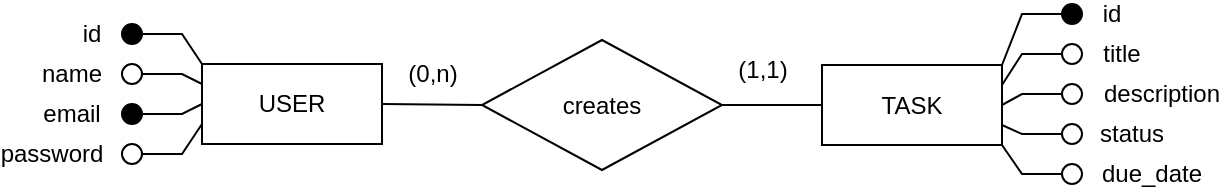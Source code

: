 <mxfile version="21.6.6" type="device">
  <diagram name="Página-1" id="uZqyLuNgUWcnKRMAswYW">
    <mxGraphModel dx="610" dy="323" grid="1" gridSize="10" guides="0" tooltips="1" connect="1" arrows="1" fold="1" page="1" pageScale="1" pageWidth="1169" pageHeight="827" math="0" shadow="0">
      <root>
        <mxCell id="0" />
        <mxCell id="1" parent="0" />
        <mxCell id="WjPivM-MF-RfwWPOU_eW-1" value="USER" style="rounded=0;whiteSpace=wrap;html=1;" vertex="1" parent="1">
          <mxGeometry x="320" y="340" width="90" height="40" as="geometry" />
        </mxCell>
        <mxCell id="WjPivM-MF-RfwWPOU_eW-2" value="creates" style="shape=rhombus;perimeter=rhombusPerimeter;whiteSpace=wrap;html=1;align=center;fillColor=none;gradientColor=none;" vertex="1" parent="1">
          <mxGeometry x="460" y="328" width="120" height="65" as="geometry" />
        </mxCell>
        <mxCell id="WjPivM-MF-RfwWPOU_eW-5" value="" style="endArrow=none;html=1;rounded=0;entryX=0;entryY=0.5;entryDx=0;entryDy=0;" edge="1" parent="1" target="WjPivM-MF-RfwWPOU_eW-2">
          <mxGeometry relative="1" as="geometry">
            <mxPoint x="410" y="360" as="sourcePoint" />
            <mxPoint x="570" y="360" as="targetPoint" />
          </mxGeometry>
        </mxCell>
        <mxCell id="WjPivM-MF-RfwWPOU_eW-6" value="" style="endArrow=none;html=1;rounded=0;entryX=0;entryY=0.5;entryDx=0;entryDy=0;exitX=1;exitY=0.5;exitDx=0;exitDy=0;" edge="1" parent="1" source="WjPivM-MF-RfwWPOU_eW-2" target="WjPivM-MF-RfwWPOU_eW-7">
          <mxGeometry relative="1" as="geometry">
            <mxPoint x="610" y="360" as="sourcePoint" />
            <mxPoint x="640" y="360.5" as="targetPoint" />
          </mxGeometry>
        </mxCell>
        <mxCell id="WjPivM-MF-RfwWPOU_eW-7" value="TASK" style="rounded=0;whiteSpace=wrap;html=1;gradientColor=none;fillColor=none;" vertex="1" parent="1">
          <mxGeometry x="630" y="340.5" width="90" height="40" as="geometry" />
        </mxCell>
        <mxCell id="WjPivM-MF-RfwWPOU_eW-14" value="" style="ellipse;whiteSpace=wrap;html=1;aspect=fixed;" vertex="1" parent="1">
          <mxGeometry x="750" y="390" width="10" height="10" as="geometry" />
        </mxCell>
        <mxCell id="WjPivM-MF-RfwWPOU_eW-16" value="" style="ellipse;whiteSpace=wrap;html=1;aspect=fixed;" vertex="1" parent="1">
          <mxGeometry x="750" y="370" width="10" height="10" as="geometry" />
        </mxCell>
        <mxCell id="WjPivM-MF-RfwWPOU_eW-21" value="" style="ellipse;whiteSpace=wrap;html=1;aspect=fixed;" vertex="1" parent="1">
          <mxGeometry x="750" y="350" width="10" height="10" as="geometry" />
        </mxCell>
        <mxCell id="WjPivM-MF-RfwWPOU_eW-22" value="" style="ellipse;whiteSpace=wrap;html=1;aspect=fixed;" vertex="1" parent="1">
          <mxGeometry x="750" y="330" width="10" height="10" as="geometry" />
        </mxCell>
        <mxCell id="WjPivM-MF-RfwWPOU_eW-23" value="" style="ellipse;whiteSpace=wrap;html=1;aspect=fixed;fillColor=#000000;" vertex="1" parent="1">
          <mxGeometry x="750" y="310" width="10" height="10" as="geometry" />
        </mxCell>
        <mxCell id="WjPivM-MF-RfwWPOU_eW-25" value="" style="ellipse;whiteSpace=wrap;html=1;aspect=fixed;" vertex="1" parent="1">
          <mxGeometry x="280" y="380" width="10" height="10" as="geometry" />
        </mxCell>
        <mxCell id="WjPivM-MF-RfwWPOU_eW-26" value="" style="ellipse;whiteSpace=wrap;html=1;aspect=fixed;strokeColor=#000000;fillStyle=solid;fillColor=#000000;" vertex="1" parent="1">
          <mxGeometry x="280" y="360" width="10" height="10" as="geometry" />
        </mxCell>
        <mxCell id="WjPivM-MF-RfwWPOU_eW-27" value="" style="ellipse;whiteSpace=wrap;html=1;aspect=fixed;" vertex="1" parent="1">
          <mxGeometry x="280" y="340" width="10" height="10" as="geometry" />
        </mxCell>
        <mxCell id="WjPivM-MF-RfwWPOU_eW-28" value="" style="ellipse;whiteSpace=wrap;html=1;aspect=fixed;fillColor=#000000;" vertex="1" parent="1">
          <mxGeometry x="280" y="320" width="10" height="10" as="geometry" />
        </mxCell>
        <mxCell id="WjPivM-MF-RfwWPOU_eW-30" value="" style="endArrow=none;html=1;rounded=0;exitX=1;exitY=0;exitDx=0;exitDy=0;entryX=0;entryY=0.5;entryDx=0;entryDy=0;" edge="1" parent="1" source="WjPivM-MF-RfwWPOU_eW-7" target="WjPivM-MF-RfwWPOU_eW-23">
          <mxGeometry width="50" height="50" relative="1" as="geometry">
            <mxPoint x="710" y="330" as="sourcePoint" />
            <mxPoint x="740" y="310" as="targetPoint" />
            <Array as="points">
              <mxPoint x="730" y="315" />
            </Array>
          </mxGeometry>
        </mxCell>
        <mxCell id="WjPivM-MF-RfwWPOU_eW-32" value="" style="endArrow=none;html=1;rounded=0;exitX=1;exitY=0.25;exitDx=0;exitDy=0;entryX=0;entryY=0.5;entryDx=0;entryDy=0;" edge="1" parent="1" source="WjPivM-MF-RfwWPOU_eW-7" target="WjPivM-MF-RfwWPOU_eW-22">
          <mxGeometry width="50" height="50" relative="1" as="geometry">
            <mxPoint x="730" y="351" as="sourcePoint" />
            <mxPoint x="760" y="325" as="targetPoint" />
            <Array as="points">
              <mxPoint x="730" y="335" />
            </Array>
          </mxGeometry>
        </mxCell>
        <mxCell id="WjPivM-MF-RfwWPOU_eW-33" value="" style="endArrow=none;html=1;rounded=0;exitX=1;exitY=0.5;exitDx=0;exitDy=0;entryX=0;entryY=0.5;entryDx=0;entryDy=0;" edge="1" parent="1" source="WjPivM-MF-RfwWPOU_eW-7" target="WjPivM-MF-RfwWPOU_eW-21">
          <mxGeometry width="50" height="50" relative="1" as="geometry">
            <mxPoint x="740" y="361" as="sourcePoint" />
            <mxPoint x="770" y="335" as="targetPoint" />
            <Array as="points">
              <mxPoint x="730" y="355" />
            </Array>
          </mxGeometry>
        </mxCell>
        <mxCell id="WjPivM-MF-RfwWPOU_eW-34" value="" style="endArrow=none;html=1;rounded=0;exitX=1;exitY=0.75;exitDx=0;exitDy=0;entryX=0;entryY=0.5;entryDx=0;entryDy=0;" edge="1" parent="1" source="WjPivM-MF-RfwWPOU_eW-7" target="WjPivM-MF-RfwWPOU_eW-16">
          <mxGeometry width="50" height="50" relative="1" as="geometry">
            <mxPoint x="750" y="371" as="sourcePoint" />
            <mxPoint x="780" y="345" as="targetPoint" />
            <Array as="points">
              <mxPoint x="730" y="375" />
            </Array>
          </mxGeometry>
        </mxCell>
        <mxCell id="WjPivM-MF-RfwWPOU_eW-35" value="" style="endArrow=none;html=1;rounded=0;exitX=1;exitY=1;exitDx=0;exitDy=0;entryX=0;entryY=0.5;entryDx=0;entryDy=0;" edge="1" parent="1" source="WjPivM-MF-RfwWPOU_eW-7" target="WjPivM-MF-RfwWPOU_eW-14">
          <mxGeometry width="50" height="50" relative="1" as="geometry">
            <mxPoint x="760" y="381" as="sourcePoint" />
            <mxPoint x="790" y="355" as="targetPoint" />
            <Array as="points">
              <mxPoint x="730" y="395" />
            </Array>
          </mxGeometry>
        </mxCell>
        <mxCell id="WjPivM-MF-RfwWPOU_eW-38" value="" style="endArrow=none;html=1;rounded=0;entryX=1;entryY=0.5;entryDx=0;entryDy=0;exitX=0;exitY=0;exitDx=0;exitDy=0;" edge="1" parent="1" source="WjPivM-MF-RfwWPOU_eW-1" target="WjPivM-MF-RfwWPOU_eW-28">
          <mxGeometry width="50" height="50" relative="1" as="geometry">
            <mxPoint x="300" y="370" as="sourcePoint" />
            <mxPoint x="350" y="320" as="targetPoint" />
            <Array as="points">
              <mxPoint x="310" y="325" />
            </Array>
          </mxGeometry>
        </mxCell>
        <mxCell id="WjPivM-MF-RfwWPOU_eW-39" value="" style="endArrow=none;html=1;rounded=0;entryX=1;entryY=0.5;entryDx=0;entryDy=0;exitX=0;exitY=0.25;exitDx=0;exitDy=0;" edge="1" parent="1" source="WjPivM-MF-RfwWPOU_eW-1" target="WjPivM-MF-RfwWPOU_eW-27">
          <mxGeometry width="50" height="50" relative="1" as="geometry">
            <mxPoint x="330" y="350" as="sourcePoint" />
            <mxPoint x="300" y="335" as="targetPoint" />
            <Array as="points">
              <mxPoint x="310" y="345" />
            </Array>
          </mxGeometry>
        </mxCell>
        <mxCell id="WjPivM-MF-RfwWPOU_eW-40" value="" style="endArrow=none;html=1;rounded=0;entryX=1;entryY=0.5;entryDx=0;entryDy=0;exitX=0;exitY=0.5;exitDx=0;exitDy=0;" edge="1" parent="1" source="WjPivM-MF-RfwWPOU_eW-1" target="WjPivM-MF-RfwWPOU_eW-26">
          <mxGeometry width="50" height="50" relative="1" as="geometry">
            <mxPoint x="340" y="360" as="sourcePoint" />
            <mxPoint x="310" y="345" as="targetPoint" />
            <Array as="points">
              <mxPoint x="310" y="365" />
            </Array>
          </mxGeometry>
        </mxCell>
        <mxCell id="WjPivM-MF-RfwWPOU_eW-41" value="" style="endArrow=none;html=1;rounded=0;entryX=1;entryY=0.5;entryDx=0;entryDy=0;exitX=0;exitY=0.75;exitDx=0;exitDy=0;" edge="1" parent="1" source="WjPivM-MF-RfwWPOU_eW-1" target="WjPivM-MF-RfwWPOU_eW-25">
          <mxGeometry width="50" height="50" relative="1" as="geometry">
            <mxPoint x="350" y="370" as="sourcePoint" />
            <mxPoint x="320" y="355" as="targetPoint" />
            <Array as="points">
              <mxPoint x="310" y="385" />
            </Array>
          </mxGeometry>
        </mxCell>
        <mxCell id="WjPivM-MF-RfwWPOU_eW-42" value="id" style="text;html=1;strokeColor=none;fillColor=none;align=center;verticalAlign=middle;whiteSpace=wrap;rounded=0;" vertex="1" parent="1">
          <mxGeometry x="760" y="310" width="30" height="10" as="geometry" />
        </mxCell>
        <mxCell id="WjPivM-MF-RfwWPOU_eW-43" value="title" style="text;html=1;strokeColor=none;fillColor=none;align=center;verticalAlign=middle;whiteSpace=wrap;rounded=0;" vertex="1" parent="1">
          <mxGeometry x="760" y="330" width="40" height="10" as="geometry" />
        </mxCell>
        <mxCell id="WjPivM-MF-RfwWPOU_eW-44" value="description" style="text;html=1;strokeColor=none;fillColor=none;align=center;verticalAlign=middle;whiteSpace=wrap;rounded=0;" vertex="1" parent="1">
          <mxGeometry x="780" y="350" width="40" height="10" as="geometry" />
        </mxCell>
        <mxCell id="WjPivM-MF-RfwWPOU_eW-45" value="status" style="text;html=1;strokeColor=none;fillColor=none;align=center;verticalAlign=middle;whiteSpace=wrap;rounded=0;" vertex="1" parent="1">
          <mxGeometry x="770" y="370" width="30" height="10" as="geometry" />
        </mxCell>
        <mxCell id="WjPivM-MF-RfwWPOU_eW-46" value="due_date" style="text;html=1;strokeColor=none;fillColor=none;align=center;verticalAlign=middle;whiteSpace=wrap;rounded=0;" vertex="1" parent="1">
          <mxGeometry x="780" y="390" width="30" height="10" as="geometry" />
        </mxCell>
        <mxCell id="WjPivM-MF-RfwWPOU_eW-47" value="id" style="text;html=1;strokeColor=none;fillColor=none;align=center;verticalAlign=middle;whiteSpace=wrap;rounded=0;" vertex="1" parent="1">
          <mxGeometry x="250" y="320" width="30" height="10" as="geometry" />
        </mxCell>
        <mxCell id="WjPivM-MF-RfwWPOU_eW-48" value="name" style="text;html=1;strokeColor=none;fillColor=none;align=center;verticalAlign=middle;whiteSpace=wrap;rounded=0;" vertex="1" parent="1">
          <mxGeometry x="240" y="340" width="30" height="10" as="geometry" />
        </mxCell>
        <mxCell id="WjPivM-MF-RfwWPOU_eW-49" value="email" style="text;html=1;strokeColor=none;fillColor=none;align=center;verticalAlign=middle;whiteSpace=wrap;rounded=0;" vertex="1" parent="1">
          <mxGeometry x="240" y="360" width="30" height="10" as="geometry" />
        </mxCell>
        <mxCell id="WjPivM-MF-RfwWPOU_eW-51" value="password" style="text;html=1;strokeColor=none;fillColor=none;align=center;verticalAlign=middle;whiteSpace=wrap;rounded=0;" vertex="1" parent="1">
          <mxGeometry x="230" y="380" width="30" height="10" as="geometry" />
        </mxCell>
        <mxCell id="WjPivM-MF-RfwWPOU_eW-52" value="(0,n)" style="text;html=1;align=center;verticalAlign=middle;resizable=0;points=[];autosize=1;strokeColor=none;fillColor=none;" vertex="1" parent="1">
          <mxGeometry x="410" y="330" width="50" height="30" as="geometry" />
        </mxCell>
        <mxCell id="WjPivM-MF-RfwWPOU_eW-53" value="(1,1)" style="text;html=1;align=center;verticalAlign=middle;resizable=0;points=[];autosize=1;strokeColor=none;fillColor=none;" vertex="1" parent="1">
          <mxGeometry x="575" y="328" width="50" height="30" as="geometry" />
        </mxCell>
      </root>
    </mxGraphModel>
  </diagram>
</mxfile>
